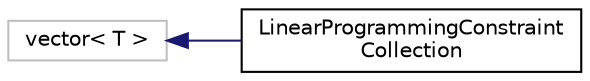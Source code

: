 digraph "Graphical Class Hierarchy"
{
 // LATEX_PDF_SIZE
  edge [fontname="Helvetica",fontsize="10",labelfontname="Helvetica",labelfontsize="10"];
  node [fontname="Helvetica",fontsize="10",shape=record];
  rankdir="LR";
  Node0 [label="vector\< T \>",height=0.2,width=0.4,color="grey75", fillcolor="white", style="filled",tooltip=" "];
  Node0 -> Node1 [dir="back",color="midnightblue",fontsize="10",style="solid",fontname="Helvetica"];
  Node1 [label="LinearProgrammingConstraint\lCollection",height=0.2,width=0.4,color="black", fillcolor="white", style="filled",URL="$classoperations__research_1_1sat_1_1_linear_programming_constraint_collection.html",tooltip=" "];
}
